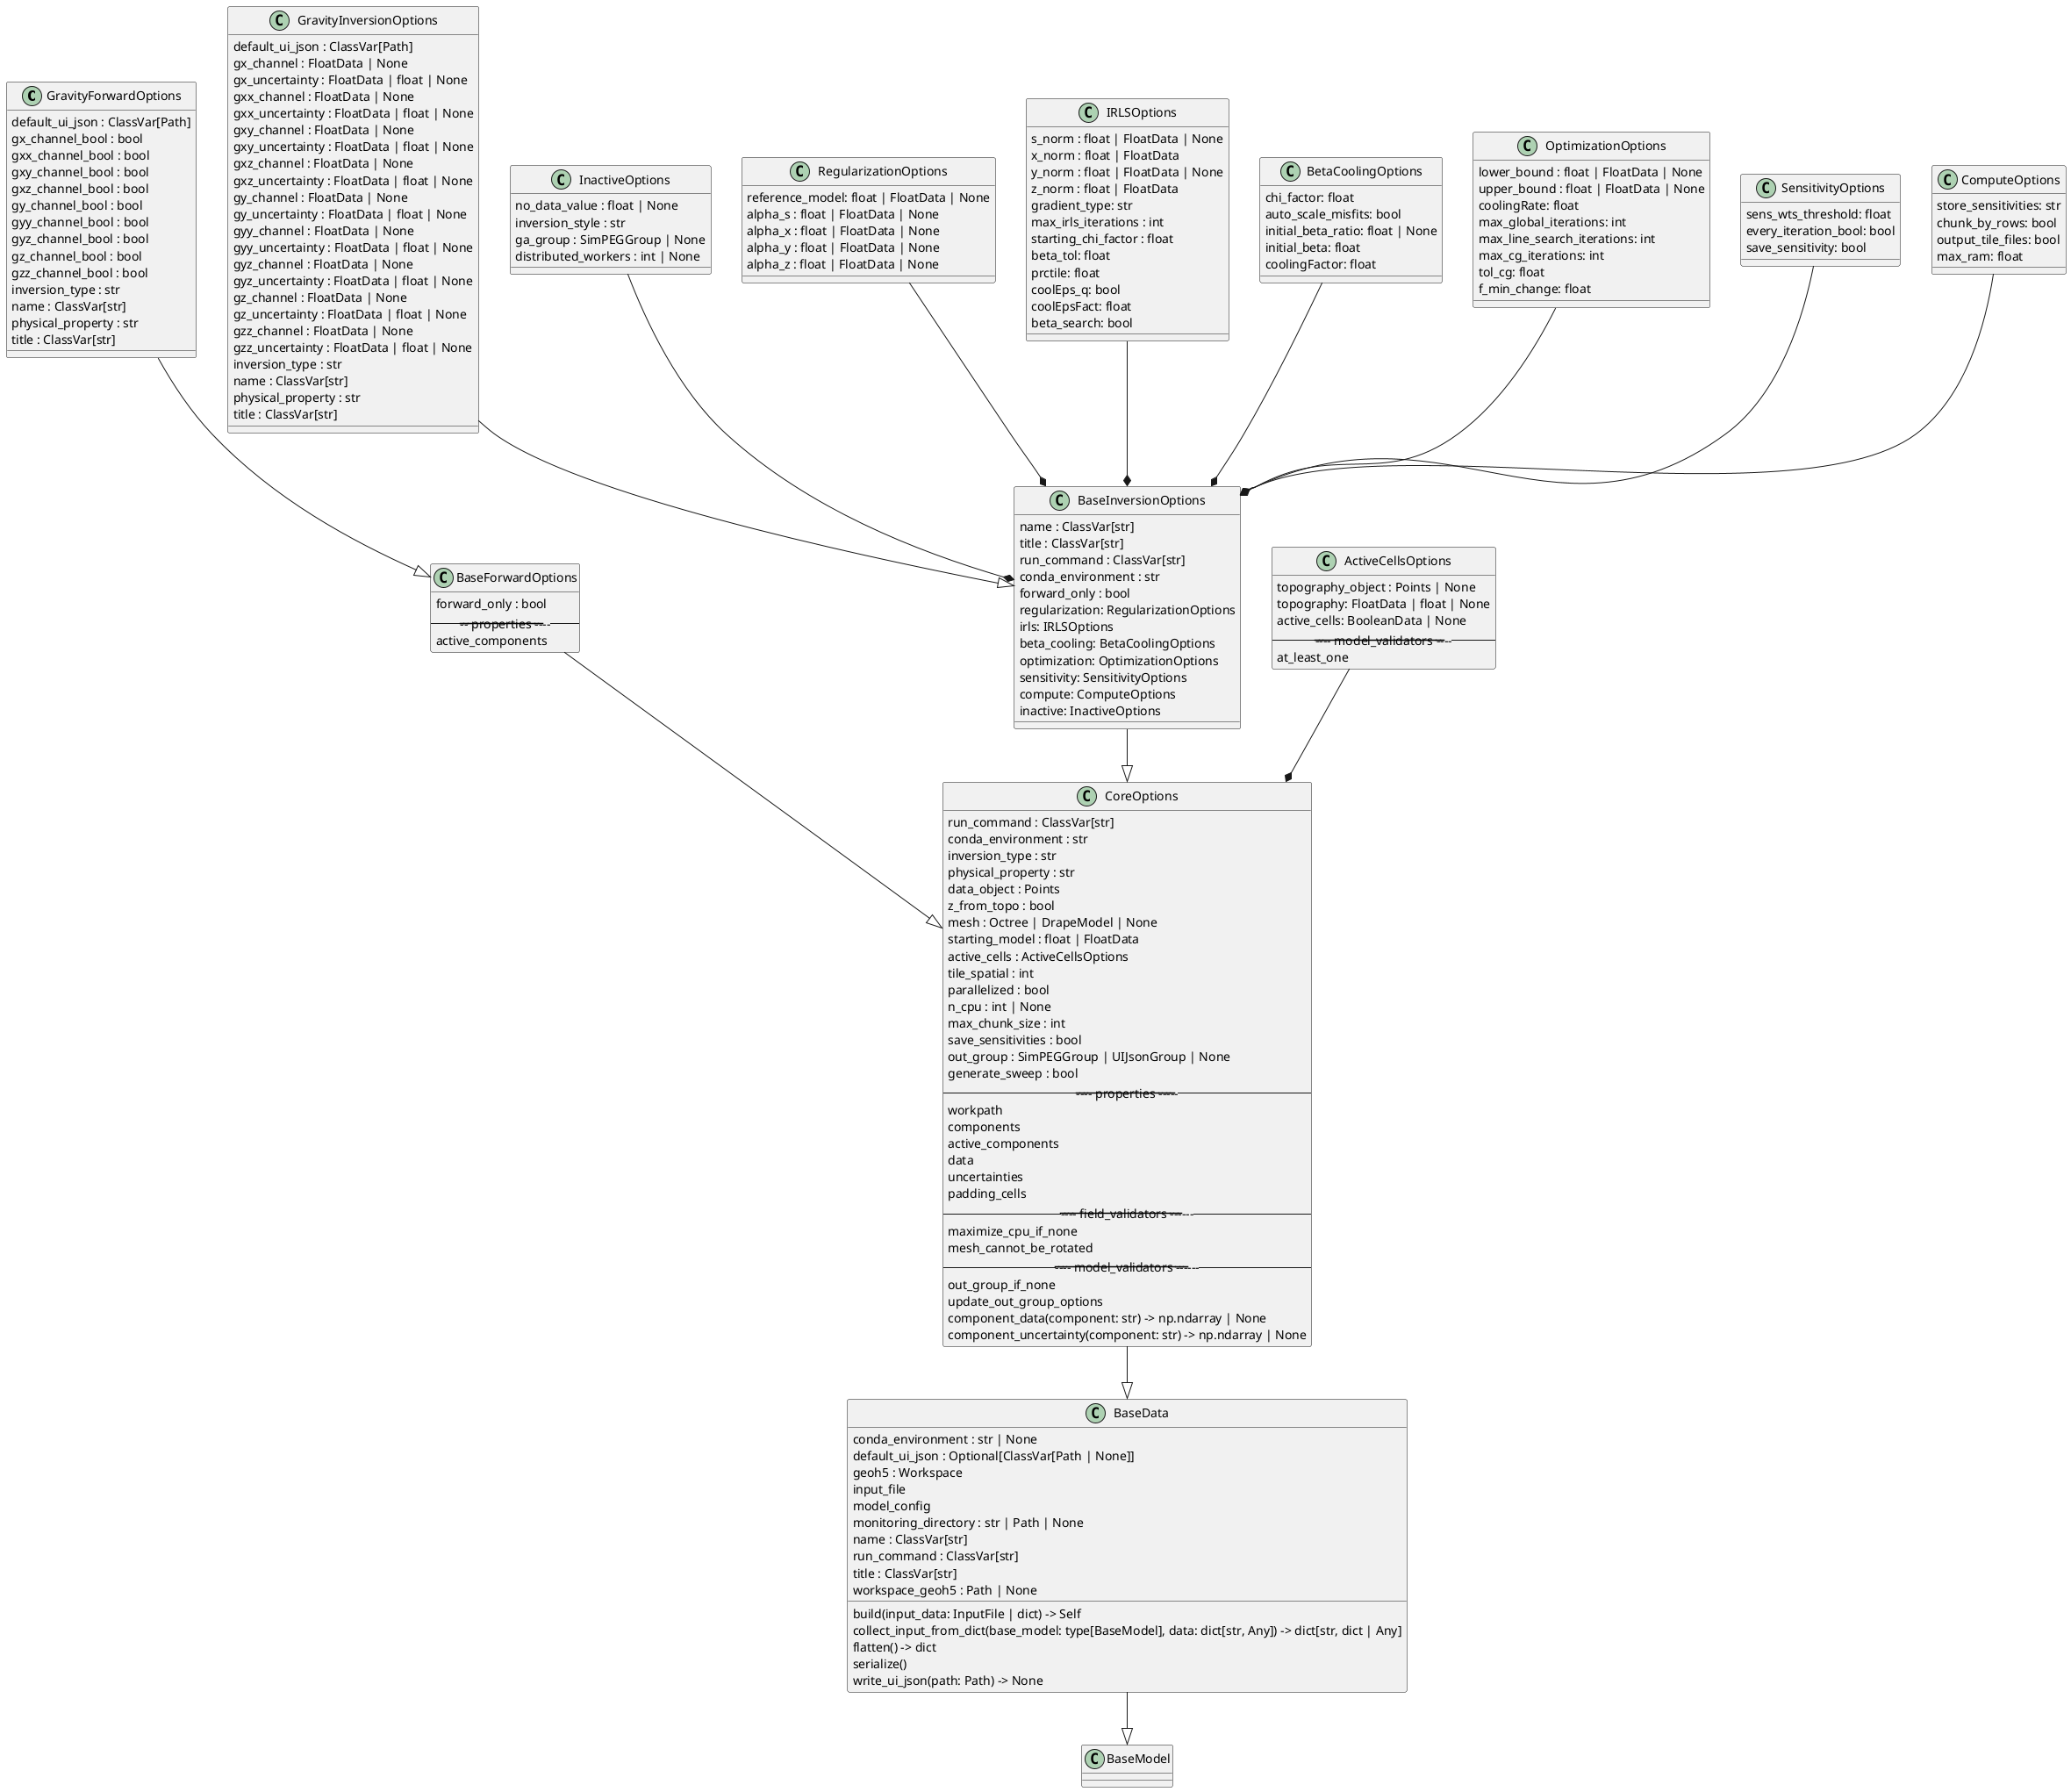 @startuml

class GravityForwardOptions {
  default_ui_json : ClassVar[Path]
  gx_channel_bool : bool
  gxx_channel_bool : bool
  gxy_channel_bool : bool
  gxz_channel_bool : bool
  gy_channel_bool : bool
  gyy_channel_bool : bool
  gyz_channel_bool : bool
  gz_channel_bool : bool
  gzz_channel_bool : bool
  inversion_type : str
  name : ClassVar[str]
  physical_property : str
  title : ClassVar[str]
}

class GravityInversionOptions {
  default_ui_json : ClassVar[Path]
  gx_channel : FloatData | None
  gx_uncertainty : FloatData | float | None
  gxx_channel : FloatData | None
  gxx_uncertainty : FloatData | float | None
  gxy_channel : FloatData | None
  gxy_uncertainty : FloatData | float | None
  gxz_channel : FloatData | None
  gxz_uncertainty : FloatData | float | None
  gy_channel : FloatData | None
  gy_uncertainty : FloatData | float | None
  gyy_channel : FloatData | None
  gyy_uncertainty : FloatData | float | None
  gyz_channel : FloatData | None
  gyz_uncertainty : FloatData | float | None
  gz_channel : FloatData | None
  gz_uncertainty : FloatData | float | None
  gzz_channel : FloatData | None
  gzz_uncertainty : FloatData | float | None
  inversion_type : str
  name : ClassVar[str]
  physical_property : str
  title : ClassVar[str]
}

class BaseForwardOptions {
  forward_only : bool
  -------------- properties ----------------
  active_components
}

class BaseInversionOptions {
  name : ClassVar[str]
  title : ClassVar[str]
  run_command : ClassVar[str]
  conda_environment : str
  forward_only : bool
  regularization: RegularizationOptions
  irls: IRLSOptions
  beta_cooling: BetaCoolingOptions
  optimization: OptimizationOptions
  sensitivity: SensitivityOptions
  compute: ComputeOptions
  inactive: InactiveOptions
}

class InactiveOptions {
  no_data_value : float | None
  inversion_style : str
  ga_group : SimPEGGroup | None
  distributed_workers : int | None
}

class ActiveCellsOptions {
  topography_object : Points | None
  topography: FloatData | float | None
  active_cells: BooleanData | None
  ---------------- model_validators ----------------
  at_least_one
}

class RegularizationOptions {
  reference_model: float | FloatData | None
  alpha_s : float | FloatData | None
  alpha_x : float | FloatData | None
  alpha_y : float | FloatData | None
  alpha_z : float | FloatData | None
}

class IRLSOptions {
  s_norm : float | FloatData | None
  x_norm : float | FloatData
  y_norm : float | FloatData | None
  z_norm : float | FloatData
  gradient_type: str
  max_irls_iterations : int
  starting_chi_factor : float
  beta_tol: float
  prctile: float
  coolEps_q: bool
  coolEpsFact: float
  beta_search: bool
}

class BetaCoolingOptions {
  chi_factor: float
  auto_scale_misfits: bool
  initial_beta_ratio: float | None
  initial_beta: float
  coolingFactor: float
}

class OptimizationOptions {
  lower_bound : float | FloatData | None
  upper_bound : float | FloatData | None
  coolingRate: float
  max_global_iterations: int
  max_line_search_iterations: int
  max_cg_iterations: int
  tol_cg: float
  f_min_change: float
}

class SensitivityOptions {
  sens_wts_threshold: float
  every_iteration_bool: bool
  save_sensitivity: bool
}

class ComputeOptions {
  store_sensitivities: str
  chunk_by_rows: bool
  output_tile_files: bool
  max_ram: float
}

class CoreOptions {
  run_command : ClassVar[str]
  conda_environment : str
  inversion_type : str
  physical_property : str
  data_object : Points
  z_from_topo : bool
  mesh : Octree | DrapeModel | None
  starting_model : float | FloatData
  active_cells : ActiveCellsOptions
  tile_spatial : int
  parallelized : bool
  n_cpu : int | None
  max_chunk_size : int
  save_sensitivities : bool
  out_group : SimPEGGroup | UIJsonGroup | None
  generate_sweep : bool
  -------------------- properties -------------------------
  workpath
  components
  active_components
  data
  uncertainties
  padding_cells
  -------------------- field_validators ----------------------
  maximize_cpu_if_none
  mesh_cannot_be_rotated
  -------------------- model_validators ----------------------
  out_group_if_none
  update_out_group_options
  component_data(component: str) -> np.ndarray | None
  component_uncertainty(component: str) -> np.ndarray | None
}
class BaseData {
  conda_environment : str | None
  default_ui_json : Optional[ClassVar[Path | None]]
  geoh5 : Workspace
  input_file
  model_config
  monitoring_directory : str | Path | None
  name : ClassVar[str]
  run_command : ClassVar[str]
  title : ClassVar[str]
  workspace_geoh5 : Path | None
  build(input_data: InputFile | dict) -> Self
  collect_input_from_dict(base_model: type[BaseModel], data: dict[str, Any]) -> dict[str, dict | Any]
  flatten() -> dict
  serialize()
  write_ui_json(path: Path) -> None
}
BaseData --|> BaseModel
BaseForwardOptions --|> CoreOptions
BaseInversionOptions --|> CoreOptions
CoreOptions --|> BaseData
ActiveCellsOptions --* CoreOptions
RegularizationOptions --* BaseInversionOptions
IRLSOptions --* BaseInversionOptions
BetaCoolingOptions --* BaseInversionOptions
OptimizationOptions --* BaseInversionOptions
SensitivityOptions --* BaseInversionOptions
ComputeOptions --* BaseInversionOptions
InactiveOptions --* BaseInversionOptions
GravityForwardOptions --|> BaseForwardOptions
GravityInversionOptions --|> BaseInversionOptions
@enduml
